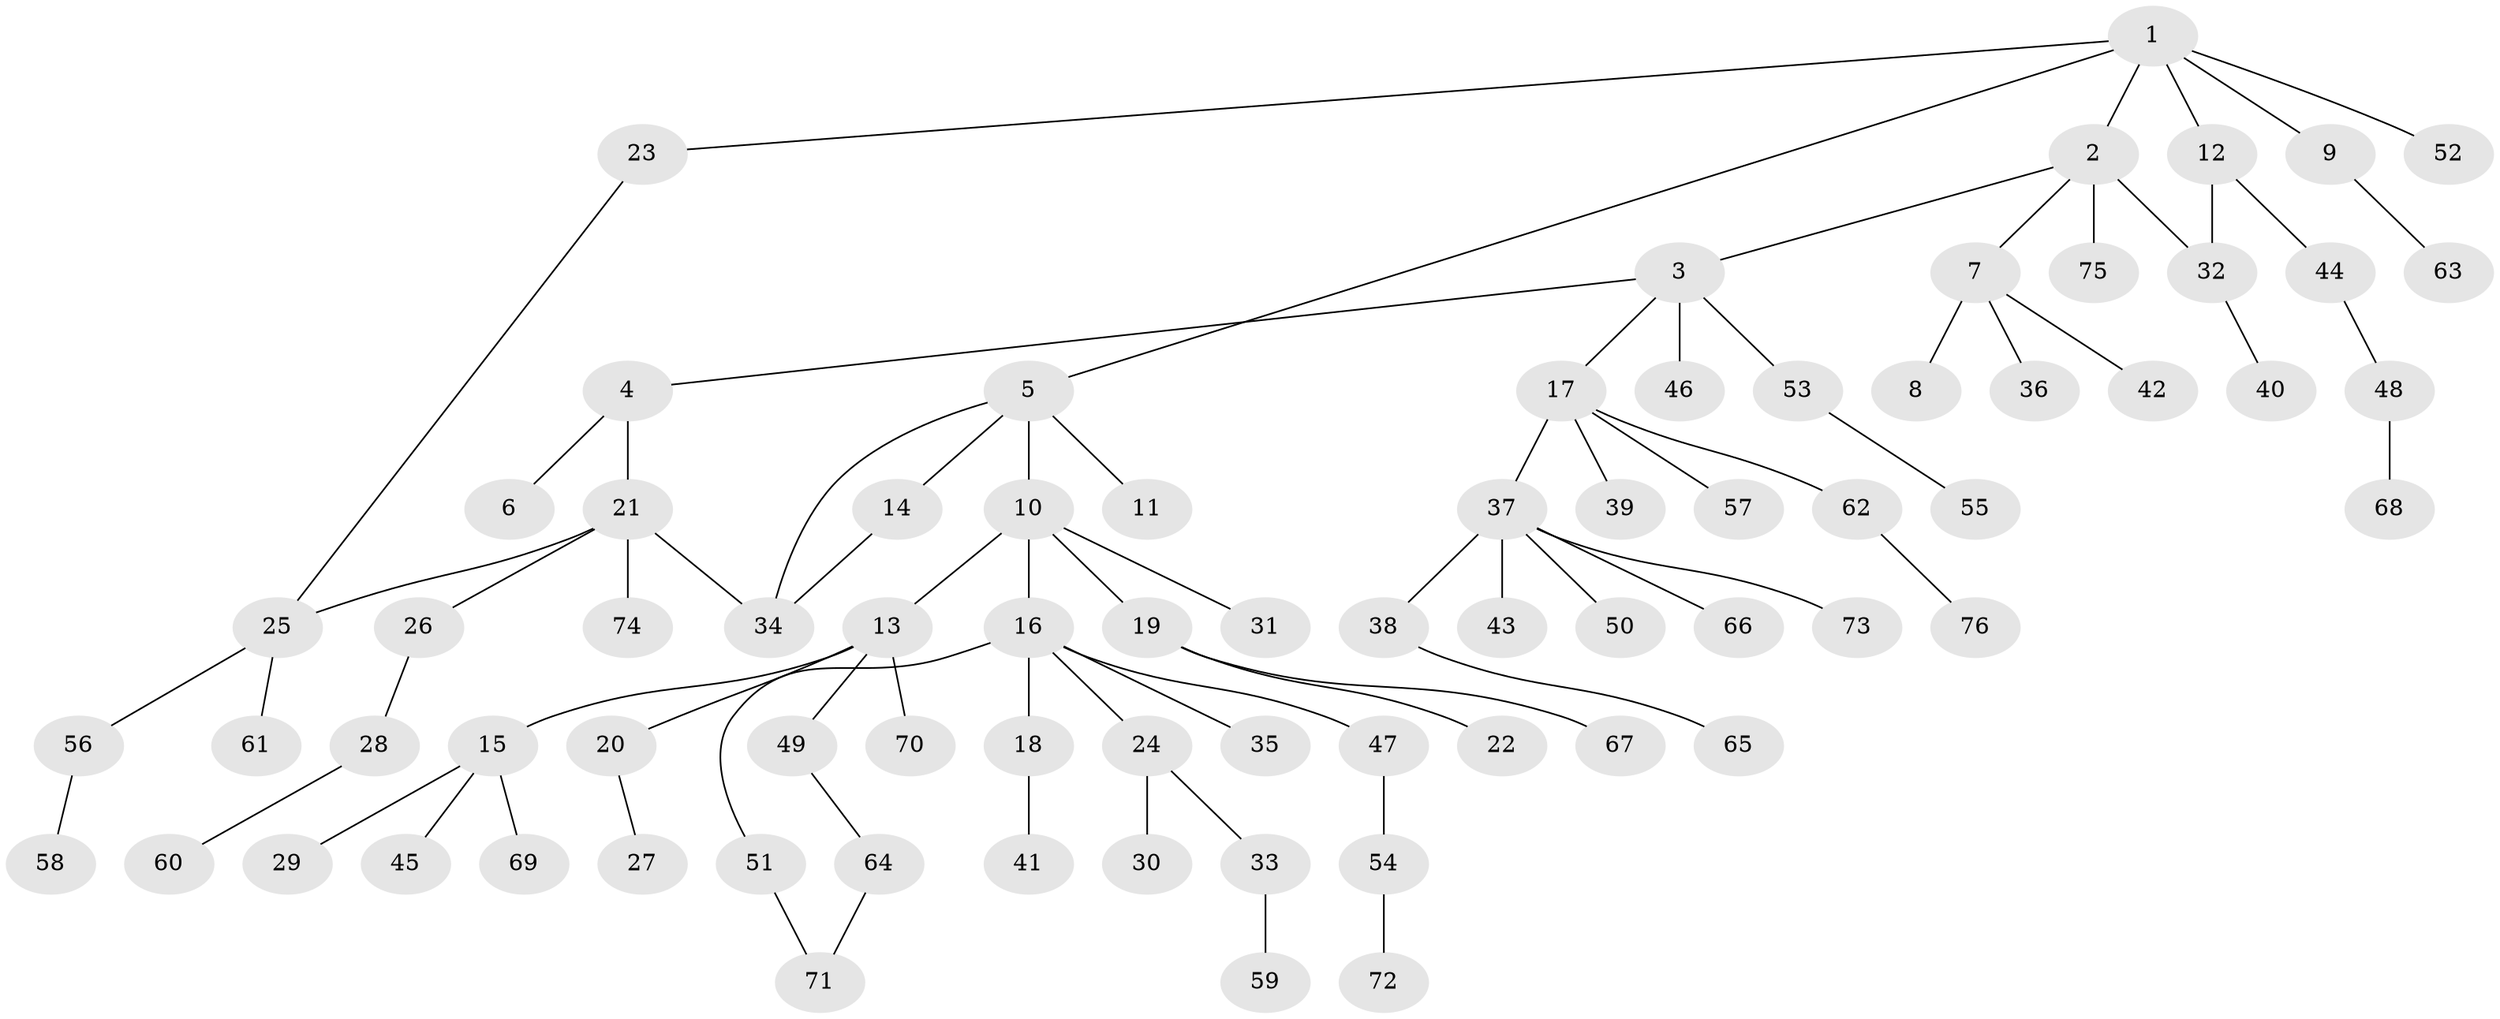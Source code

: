 // Generated by graph-tools (version 1.1) at 2025/49/03/09/25 03:49:15]
// undirected, 76 vertices, 80 edges
graph export_dot {
graph [start="1"]
  node [color=gray90,style=filled];
  1;
  2;
  3;
  4;
  5;
  6;
  7;
  8;
  9;
  10;
  11;
  12;
  13;
  14;
  15;
  16;
  17;
  18;
  19;
  20;
  21;
  22;
  23;
  24;
  25;
  26;
  27;
  28;
  29;
  30;
  31;
  32;
  33;
  34;
  35;
  36;
  37;
  38;
  39;
  40;
  41;
  42;
  43;
  44;
  45;
  46;
  47;
  48;
  49;
  50;
  51;
  52;
  53;
  54;
  55;
  56;
  57;
  58;
  59;
  60;
  61;
  62;
  63;
  64;
  65;
  66;
  67;
  68;
  69;
  70;
  71;
  72;
  73;
  74;
  75;
  76;
  1 -- 2;
  1 -- 5;
  1 -- 9;
  1 -- 12;
  1 -- 23;
  1 -- 52;
  2 -- 3;
  2 -- 7;
  2 -- 32;
  2 -- 75;
  3 -- 4;
  3 -- 17;
  3 -- 46;
  3 -- 53;
  4 -- 6;
  4 -- 21;
  5 -- 10;
  5 -- 11;
  5 -- 14;
  5 -- 34;
  7 -- 8;
  7 -- 36;
  7 -- 42;
  9 -- 63;
  10 -- 13;
  10 -- 16;
  10 -- 19;
  10 -- 31;
  12 -- 44;
  12 -- 32;
  13 -- 15;
  13 -- 20;
  13 -- 49;
  13 -- 70;
  14 -- 34;
  15 -- 29;
  15 -- 45;
  15 -- 69;
  16 -- 18;
  16 -- 24;
  16 -- 35;
  16 -- 47;
  16 -- 51;
  17 -- 37;
  17 -- 39;
  17 -- 57;
  17 -- 62;
  18 -- 41;
  19 -- 22;
  19 -- 67;
  20 -- 27;
  21 -- 25;
  21 -- 26;
  21 -- 74;
  21 -- 34;
  23 -- 25;
  24 -- 30;
  24 -- 33;
  25 -- 56;
  25 -- 61;
  26 -- 28;
  28 -- 60;
  32 -- 40;
  33 -- 59;
  37 -- 38;
  37 -- 43;
  37 -- 50;
  37 -- 66;
  37 -- 73;
  38 -- 65;
  44 -- 48;
  47 -- 54;
  48 -- 68;
  49 -- 64;
  51 -- 71;
  53 -- 55;
  54 -- 72;
  56 -- 58;
  62 -- 76;
  64 -- 71;
}
